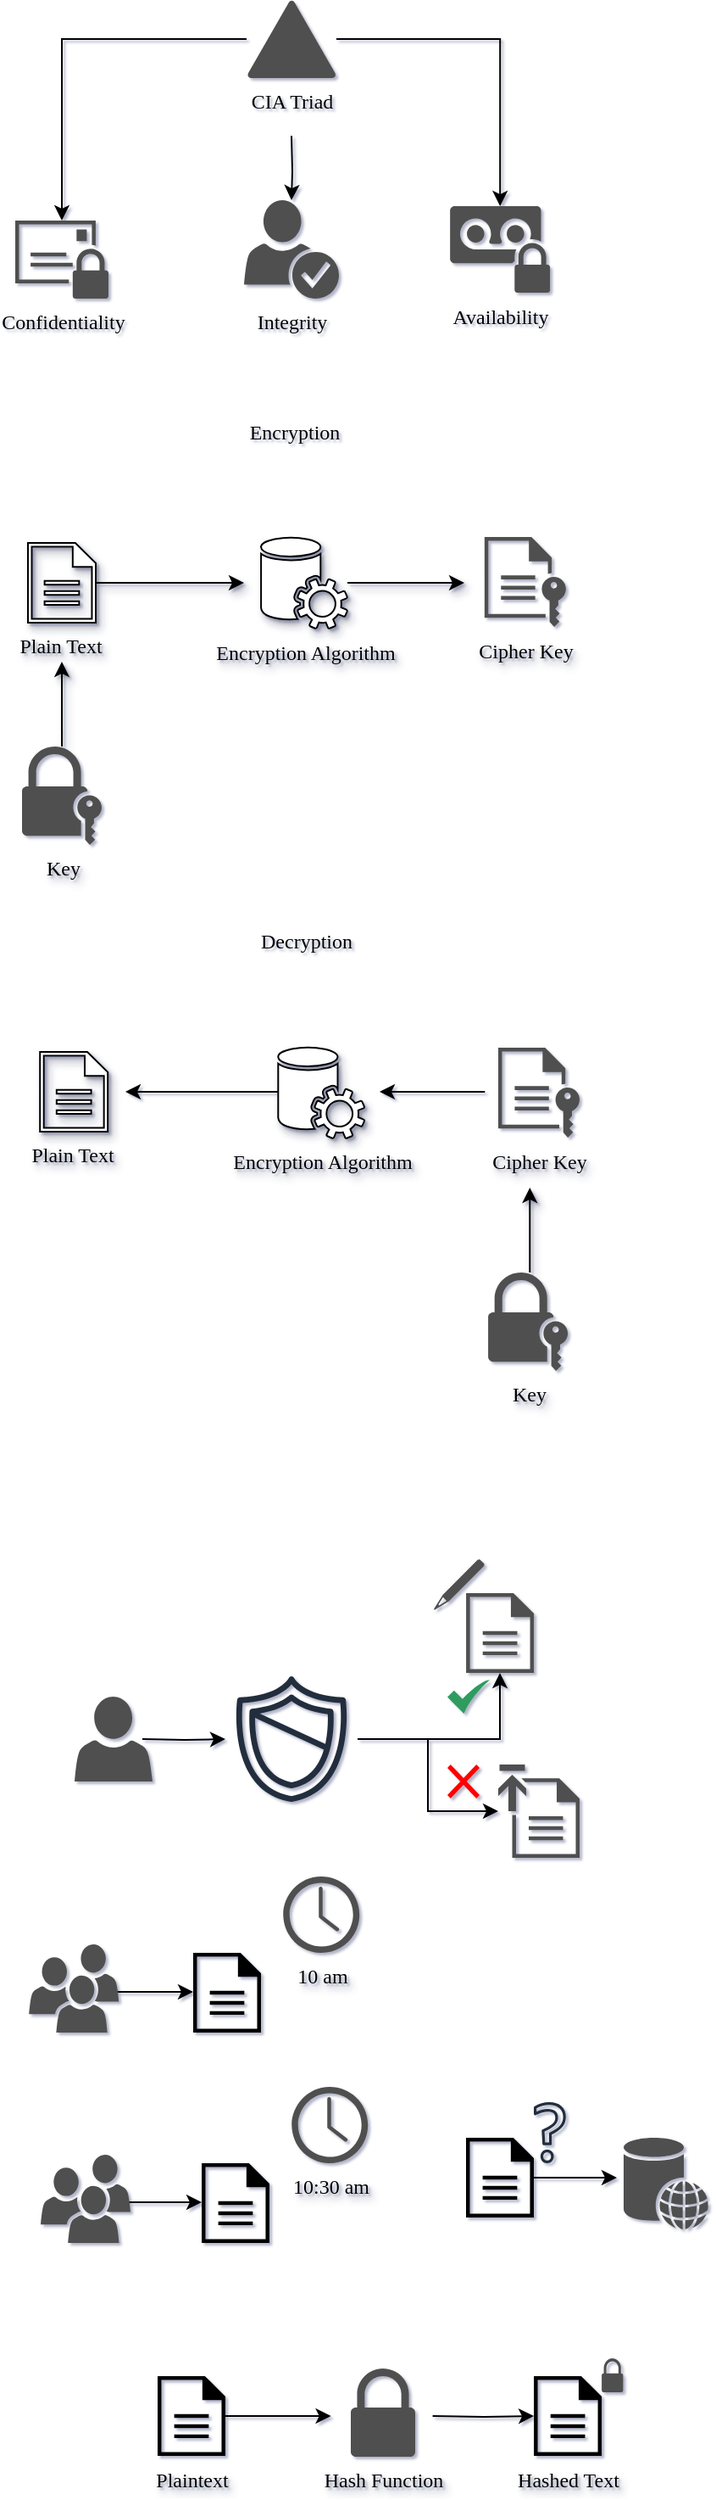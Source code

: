<mxfile version="24.4.9" type="github">
  <diagram name="Page-1" id="icNIoHToMT_jVfy2pEq0">
    <mxGraphModel dx="787" dy="1088" grid="1" gridSize="10" guides="1" tooltips="1" connect="1" arrows="1" fold="1" page="1" pageScale="1" pageWidth="850" pageHeight="1100" background="none" math="0" shadow="1">
      <root>
        <mxCell id="0" />
        <mxCell id="1" parent="0" />
        <mxCell id="zpUPX1-AgP3qRpEjRh1N-20" style="edgeStyle=orthogonalEdgeStyle;rounded=0;orthogonalLoop=1;jettySize=auto;html=1;shadow=1;backgroundOutline=0;labelBackgroundColor=none;textShadow=1;" parent="1" edge="1">
          <mxGeometry relative="1" as="geometry">
            <mxPoint x="282.5" y="700" as="targetPoint" />
            <mxPoint x="282.52" y="750" as="sourcePoint" />
          </mxGeometry>
        </mxCell>
        <mxCell id="zpUPX1-AgP3qRpEjRh1N-24" style="edgeStyle=orthogonalEdgeStyle;rounded=0;orthogonalLoop=1;jettySize=auto;html=1;shadow=1;backgroundOutline=0;labelBackgroundColor=none;textShadow=1;" parent="1" source="zpUPX1-AgP3qRpEjRh1N-15" edge="1">
          <mxGeometry relative="1" as="geometry">
            <mxPoint x="390" y="653.5" as="targetPoint" />
          </mxGeometry>
        </mxCell>
        <mxCell id="zpUPX1-AgP3qRpEjRh1N-15" value="&lt;font face=&quot;JetBrains Mono&quot;&gt;Plain Text&amp;nbsp;&lt;/font&gt;" style="sketch=0;pointerEvents=1;shadow=1;dashed=0;html=1;labelPosition=center;verticalLabelPosition=bottom;verticalAlign=top;outlineConnect=0;align=center;shape=mxgraph.office.concepts.document;backgroundOutline=0;labelBackgroundColor=none;textShadow=1;" parent="1" vertex="1">
          <mxGeometry x="262.5" y="630" width="40" height="47" as="geometry" />
        </mxCell>
        <mxCell id="zpUPX1-AgP3qRpEjRh1N-21" style="edgeStyle=orthogonalEdgeStyle;rounded=0;orthogonalLoop=1;jettySize=auto;html=1;shadow=1;backgroundOutline=0;labelBackgroundColor=none;textShadow=1;" parent="1" source="zpUPX1-AgP3qRpEjRh1N-18" edge="1">
          <mxGeometry relative="1" as="geometry">
            <mxPoint x="520" y="653.5" as="targetPoint" />
          </mxGeometry>
        </mxCell>
        <mxCell id="zpUPX1-AgP3qRpEjRh1N-18" value="&lt;font face=&quot;JetBrains Mono&quot;&gt;Encryption Algorithm&lt;/font&gt;" style="sketch=0;pointerEvents=1;shadow=1;dashed=0;html=1;labelPosition=center;verticalLabelPosition=bottom;verticalAlign=top;outlineConnect=0;align=center;shape=mxgraph.office.services.central_management_service;backgroundOutline=0;labelBackgroundColor=none;textShadow=1;" parent="1" vertex="1">
          <mxGeometry x="400" y="626.5" width="51" height="54" as="geometry" />
        </mxCell>
        <mxCell id="zpUPX1-AgP3qRpEjRh1N-25" value="&lt;font face=&quot;JetBrains Mono&quot;&gt;Encryption&lt;/font&gt;" style="text;html=1;align=center;verticalAlign=middle;whiteSpace=wrap;rounded=0;shadow=1;backgroundOutline=0;labelBackgroundColor=none;" parent="1" vertex="1">
          <mxGeometry x="390" y="550" width="60" height="30" as="geometry" />
        </mxCell>
        <mxCell id="zpUPX1-AgP3qRpEjRh1N-26" style="edgeStyle=orthogonalEdgeStyle;rounded=0;orthogonalLoop=1;jettySize=auto;html=1;shadow=1;backgroundOutline=0;labelBackgroundColor=none;textShadow=1;" parent="1" edge="1">
          <mxGeometry relative="1" as="geometry">
            <mxPoint x="558.65" y="1010" as="targetPoint" />
            <mxPoint x="558.67" y="1060" as="sourcePoint" />
          </mxGeometry>
        </mxCell>
        <mxCell id="zpUPX1-AgP3qRpEjRh1N-28" value="&lt;font face=&quot;JetBrains Mono&quot;&gt;Plain Text&amp;nbsp;&lt;/font&gt;" style="sketch=0;pointerEvents=1;shadow=1;dashed=0;html=1;labelPosition=center;verticalLabelPosition=bottom;verticalAlign=top;outlineConnect=0;align=center;shape=mxgraph.office.concepts.document;backgroundOutline=0;labelBackgroundColor=none;textShadow=1;" parent="1" vertex="1">
          <mxGeometry x="269.6" y="930" width="40" height="47" as="geometry" />
        </mxCell>
        <mxCell id="zpUPX1-AgP3qRpEjRh1N-35" style="edgeStyle=orthogonalEdgeStyle;rounded=0;orthogonalLoop=1;jettySize=auto;html=1;textShadow=1;" parent="1" source="zpUPX1-AgP3qRpEjRh1N-30" edge="1">
          <mxGeometry relative="1" as="geometry">
            <mxPoint x="320" y="953.5" as="targetPoint" />
          </mxGeometry>
        </mxCell>
        <mxCell id="zpUPX1-AgP3qRpEjRh1N-30" value="&lt;font face=&quot;JetBrains Mono&quot;&gt;Encryption Algorithm&lt;/font&gt;" style="sketch=0;pointerEvents=1;shadow=1;dashed=0;html=1;labelPosition=center;verticalLabelPosition=bottom;verticalAlign=top;outlineConnect=0;align=center;shape=mxgraph.office.services.central_management_service;backgroundOutline=0;labelBackgroundColor=none;textShadow=1;" parent="1" vertex="1">
          <mxGeometry x="410.1" y="927" width="51" height="54" as="geometry" />
        </mxCell>
        <mxCell id="zpUPX1-AgP3qRpEjRh1N-36" style="edgeStyle=orthogonalEdgeStyle;rounded=0;orthogonalLoop=1;jettySize=auto;html=1;textShadow=1;" parent="1" edge="1">
          <mxGeometry relative="1" as="geometry">
            <mxPoint x="470" y="953.5" as="targetPoint" />
            <mxPoint x="532.15" y="953.5" as="sourcePoint" />
          </mxGeometry>
        </mxCell>
        <mxCell id="zpUPX1-AgP3qRpEjRh1N-33" value="&lt;font face=&quot;JetBrains Mono&quot;&gt;Decryption&lt;/font&gt;" style="text;html=1;align=center;verticalAlign=middle;whiteSpace=wrap;rounded=0;shadow=1;backgroundOutline=0;labelBackgroundColor=none;" parent="1" vertex="1">
          <mxGeometry x="397.1" y="850" width="60" height="30" as="geometry" />
        </mxCell>
        <mxCell id="zpUPX1-AgP3qRpEjRh1N-46" style="edgeStyle=orthogonalEdgeStyle;rounded=0;orthogonalLoop=1;jettySize=auto;html=1;textShadow=1;" parent="1" target="zpUPX1-AgP3qRpEjRh1N-38" edge="1">
          <mxGeometry relative="1" as="geometry">
            <mxPoint x="330" y="1335" as="sourcePoint" />
          </mxGeometry>
        </mxCell>
        <mxCell id="zpUPX1-AgP3qRpEjRh1N-41" style="edgeStyle=orthogonalEdgeStyle;rounded=0;orthogonalLoop=1;jettySize=auto;html=1;textShadow=1;" parent="1" source="zpUPX1-AgP3qRpEjRh1N-38" target="rPApMJbNqW60VbOYo9He-13" edge="1">
          <mxGeometry relative="1" as="geometry">
            <mxPoint x="501.3" y="1377" as="targetPoint" />
          </mxGeometry>
        </mxCell>
        <mxCell id="zpUPX1-AgP3qRpEjRh1N-42" style="edgeStyle=orthogonalEdgeStyle;rounded=0;orthogonalLoop=1;jettySize=auto;html=1;textShadow=1;" parent="1" source="zpUPX1-AgP3qRpEjRh1N-38" target="zpUPX1-AgP3qRpEjRh1N-39" edge="1">
          <mxGeometry relative="1" as="geometry" />
        </mxCell>
        <mxCell id="zpUPX1-AgP3qRpEjRh1N-38" value="" style="sketch=0;outlineConnect=0;fontColor=#232F3E;gradientColor=none;fillColor=#232F3D;strokeColor=none;dashed=0;verticalLabelPosition=bottom;verticalAlign=top;align=center;html=1;fontSize=12;fontStyle=0;aspect=fixed;pointerEvents=1;shape=mxgraph.aws4.shield2;textShadow=1;" parent="1" vertex="1">
          <mxGeometry x="379" y="1296" width="78" height="78" as="geometry" />
        </mxCell>
        <mxCell id="zpUPX1-AgP3qRpEjRh1N-39" value="" style="sketch=0;pointerEvents=1;shadow=0;dashed=0;html=1;strokeColor=none;fillColor=#505050;labelPosition=center;verticalLabelPosition=bottom;verticalAlign=top;outlineConnect=0;align=center;shape=mxgraph.office.concepts.document;textShadow=1;" parent="1" vertex="1">
          <mxGeometry x="521.05" y="1249" width="40" height="47" as="geometry" />
        </mxCell>
        <mxCell id="zpUPX1-AgP3qRpEjRh1N-44" value="" style="sketch=0;html=1;aspect=fixed;strokeColor=none;shadow=0;align=center;fillColor=#2D9C5E;verticalAlign=top;labelPosition=center;verticalLabelPosition=bottom;shape=mxgraph.gcp2.check;textShadow=1;" parent="1" vertex="1">
          <mxGeometry x="510" y="1300" width="25" height="20" as="geometry" />
        </mxCell>
        <mxCell id="zpUPX1-AgP3qRpEjRh1N-45" value="" style="shape=mxgraph.mockup.markup.redX;fillColor=#ff0000;html=1;shadow=0;whiteSpace=wrap;strokeColor=none;textShadow=1;" parent="1" vertex="1">
          <mxGeometry x="510" y="1350" width="19" height="20" as="geometry" />
        </mxCell>
        <mxCell id="zpUPX1-AgP3qRpEjRh1N-47" value="" style="sketch=0;pointerEvents=1;shadow=0;dashed=0;html=1;strokeColor=none;fillColor=#505050;labelPosition=center;verticalLabelPosition=bottom;verticalAlign=top;outlineConnect=0;align=center;shape=mxgraph.office.concepts.writing_pencil;textShadow=1;" parent="1" vertex="1">
          <mxGeometry x="501.92" y="1229" width="30" height="30" as="geometry" />
        </mxCell>
        <mxCell id="zpUPX1-AgP3qRpEjRh1N-50" style="edgeStyle=orthogonalEdgeStyle;rounded=0;orthogonalLoop=1;jettySize=auto;html=1;textShadow=1;" parent="1" target="zpUPX1-AgP3qRpEjRh1N-49" edge="1">
          <mxGeometry relative="1" as="geometry">
            <mxPoint x="314.6" y="1484" as="sourcePoint" />
          </mxGeometry>
        </mxCell>
        <mxCell id="zpUPX1-AgP3qRpEjRh1N-49" value="" style="sketch=0;pointerEvents=1;shadow=0;dashed=0;html=1;strokeColor=none;fillColor=#000000;labelPosition=center;verticalLabelPosition=bottom;verticalAlign=top;outlineConnect=0;align=center;shape=mxgraph.office.concepts.document;textShadow=1;" parent="1" vertex="1">
          <mxGeometry x="360.0" y="1461" width="40" height="47" as="geometry" />
        </mxCell>
        <mxCell id="zpUPX1-AgP3qRpEjRh1N-51" value="&lt;font face=&quot;JetBrains Mono&quot;&gt;10 am&lt;/font&gt;" style="sketch=0;pointerEvents=1;shadow=0;dashed=0;html=1;strokeColor=none;fillColor=#505050;labelPosition=center;verticalLabelPosition=bottom;verticalAlign=top;outlineConnect=0;align=center;shape=mxgraph.office.concepts.clock;textShadow=1;" parent="1" vertex="1">
          <mxGeometry x="413.1" y="1416" width="45" height="45" as="geometry" />
        </mxCell>
        <mxCell id="zpUPX1-AgP3qRpEjRh1N-52" style="edgeStyle=orthogonalEdgeStyle;rounded=0;orthogonalLoop=1;jettySize=auto;html=1;textShadow=1;" parent="1" target="zpUPX1-AgP3qRpEjRh1N-54" edge="1">
          <mxGeometry relative="1" as="geometry">
            <mxPoint x="319.6" y="1608" as="sourcePoint" />
          </mxGeometry>
        </mxCell>
        <mxCell id="zpUPX1-AgP3qRpEjRh1N-54" value="" style="sketch=0;pointerEvents=1;shadow=0;dashed=0;html=1;strokeColor=none;fillColor=#000000;labelPosition=center;verticalLabelPosition=bottom;verticalAlign=top;outlineConnect=0;align=center;shape=mxgraph.office.concepts.document;textShadow=1;" parent="1" vertex="1">
          <mxGeometry x="365.0" y="1585" width="40" height="47" as="geometry" />
        </mxCell>
        <mxCell id="zpUPX1-AgP3qRpEjRh1N-55" value="&lt;font face=&quot;JetBrains Mono&quot;&gt;10:30 am&lt;/font&gt;" style="sketch=0;pointerEvents=1;shadow=0;dashed=0;html=1;strokeColor=none;fillColor=#505050;labelPosition=center;verticalLabelPosition=bottom;verticalAlign=top;outlineConnect=0;align=center;shape=mxgraph.office.concepts.clock;textShadow=1;" parent="1" vertex="1">
          <mxGeometry x="418.1" y="1540" width="45" height="45" as="geometry" />
        </mxCell>
        <mxCell id="zpUPX1-AgP3qRpEjRh1N-60" value="" style="edgeStyle=orthogonalEdgeStyle;rounded=0;orthogonalLoop=1;jettySize=auto;html=1;textShadow=1;" parent="1" source="zpUPX1-AgP3qRpEjRh1N-57" edge="1">
          <mxGeometry relative="1" as="geometry">
            <mxPoint x="610" y="1593.5" as="targetPoint" />
          </mxGeometry>
        </mxCell>
        <mxCell id="zpUPX1-AgP3qRpEjRh1N-57" value="" style="sketch=0;pointerEvents=1;shadow=0;dashed=0;html=1;strokeColor=none;fillColor=#000000;labelPosition=center;verticalLabelPosition=bottom;verticalAlign=top;outlineConnect=0;align=center;shape=mxgraph.office.concepts.document;textShadow=1;" parent="1" vertex="1">
          <mxGeometry x="521" y="1570" width="40" height="47" as="geometry" />
        </mxCell>
        <mxCell id="zpUPX1-AgP3qRpEjRh1N-62" value="" style="sketch=0;outlineConnect=0;fontColor=#232F3E;gradientColor=none;fillColor=#232F3D;strokeColor=none;dashed=0;verticalLabelPosition=bottom;verticalAlign=top;align=center;html=1;fontSize=12;fontStyle=0;aspect=fixed;pointerEvents=1;shape=mxgraph.aws4.question;textShadow=1;" parent="1" vertex="1">
          <mxGeometry x="561" y="1549" width="18.92" height="36" as="geometry" />
        </mxCell>
        <mxCell id="zpUPX1-AgP3qRpEjRh1N-66" value="" style="edgeStyle=orthogonalEdgeStyle;rounded=0;orthogonalLoop=1;jettySize=auto;html=1;textShadow=1;" parent="1" source="zpUPX1-AgP3qRpEjRh1N-63" edge="1">
          <mxGeometry relative="1" as="geometry">
            <mxPoint x="441.3" y="1734" as="targetPoint" />
          </mxGeometry>
        </mxCell>
        <mxCell id="zpUPX1-AgP3qRpEjRh1N-63" value="Plaintext" style="sketch=0;pointerEvents=1;shadow=0;dashed=0;html=1;strokeColor=none;fillColor=#000000;labelPosition=center;verticalLabelPosition=bottom;verticalAlign=top;outlineConnect=0;align=center;shape=mxgraph.office.concepts.document;fontFamily=JetBrains Mono;textShadow=1;" parent="1" vertex="1">
          <mxGeometry x="339" y="1710.5" width="40" height="47" as="geometry" />
        </mxCell>
        <mxCell id="zpUPX1-AgP3qRpEjRh1N-67" value="" style="edgeStyle=orthogonalEdgeStyle;rounded=0;orthogonalLoop=1;jettySize=auto;html=1;textShadow=1;" parent="1" target="zpUPX1-AgP3qRpEjRh1N-65" edge="1">
          <mxGeometry relative="1" as="geometry">
            <mxPoint x="501.3" y="1734" as="sourcePoint" />
          </mxGeometry>
        </mxCell>
        <mxCell id="zpUPX1-AgP3qRpEjRh1N-65" value="Hashed Text" style="sketch=0;pointerEvents=1;shadow=0;dashed=0;html=1;strokeColor=none;fillColor=#000000;labelPosition=center;verticalLabelPosition=bottom;verticalAlign=top;outlineConnect=0;align=center;shape=mxgraph.office.concepts.document;fontFamily=JetBrains Mono;textShadow=1;" parent="1" vertex="1">
          <mxGeometry x="561.05" y="1710.5" width="40" height="47" as="geometry" />
        </mxCell>
        <mxCell id="zpUPX1-AgP3qRpEjRh1N-68" value="" style="sketch=0;pointerEvents=1;shadow=0;dashed=0;html=1;strokeColor=none;fillColor=#505050;labelPosition=center;verticalLabelPosition=bottom;verticalAlign=top;outlineConnect=0;align=center;shape=mxgraph.office.security.lock_protected;textShadow=1;" parent="1" vertex="1">
          <mxGeometry x="601.05" y="1700" width="12.63" height="20" as="geometry" />
        </mxCell>
        <mxCell id="rPApMJbNqW60VbOYo9He-1" value="&lt;font face=&quot;JetBrains Mono&quot;&gt;Hash Function&lt;/font&gt;" style="sketch=0;pointerEvents=1;shadow=0;dashed=0;html=1;strokeColor=none;fillColor=#505050;labelPosition=center;verticalLabelPosition=bottom;verticalAlign=top;outlineConnect=0;align=center;shape=mxgraph.office.security.lock_protected;textShadow=1;" vertex="1" parent="1">
          <mxGeometry x="453" y="1706" width="38" height="52" as="geometry" />
        </mxCell>
        <mxCell id="rPApMJbNqW60VbOYo9He-2" value="&lt;font face=&quot;JetBrains Mono&quot;&gt;Key&lt;/font&gt;" style="sketch=0;pointerEvents=1;shadow=0;dashed=0;html=1;strokeColor=none;fillColor=#505050;labelPosition=center;verticalLabelPosition=bottom;verticalAlign=top;outlineConnect=0;align=center;shape=mxgraph.office.security.lock_with_key_security;textShadow=1;" vertex="1" parent="1">
          <mxGeometry x="259" y="750" width="47" height="58" as="geometry" />
        </mxCell>
        <mxCell id="rPApMJbNqW60VbOYo9He-3" value="&lt;font face=&quot;JetBrains Mono&quot;&gt;Key&lt;/font&gt;" style="sketch=0;pointerEvents=1;shadow=0;dashed=0;html=1;strokeColor=none;fillColor=#505050;labelPosition=center;verticalLabelPosition=bottom;verticalAlign=top;outlineConnect=0;align=center;shape=mxgraph.office.security.lock_with_key_security;textShadow=1;" vertex="1" parent="1">
          <mxGeometry x="534.05" y="1060" width="47" height="58" as="geometry" />
        </mxCell>
        <mxCell id="rPApMJbNqW60VbOYo9He-5" value="" style="sketch=0;pointerEvents=1;shadow=0;dashed=0;html=1;strokeColor=none;fillColor=#505050;labelPosition=center;verticalLabelPosition=bottom;verticalAlign=top;outlineConnect=0;align=center;shape=mxgraph.office.users.users;textShadow=1;" vertex="1" parent="1">
          <mxGeometry x="270" y="1580" width="53" height="52" as="geometry" />
        </mxCell>
        <mxCell id="rPApMJbNqW60VbOYo9He-6" value="" style="sketch=0;pointerEvents=1;shadow=0;dashed=0;html=1;strokeColor=none;fillColor=#505050;labelPosition=center;verticalLabelPosition=bottom;verticalAlign=top;outlineConnect=0;align=center;shape=mxgraph.office.users.users;textShadow=1;" vertex="1" parent="1">
          <mxGeometry x="263.1" y="1456" width="53" height="52" as="geometry" />
        </mxCell>
        <mxCell id="rPApMJbNqW60VbOYo9He-7" value="" style="sketch=0;pointerEvents=1;shadow=0;dashed=0;html=1;strokeColor=none;fillColor=#505050;labelPosition=center;verticalLabelPosition=bottom;verticalAlign=top;outlineConnect=0;align=center;shape=mxgraph.office.users.user;textShadow=1;" vertex="1" parent="1">
          <mxGeometry x="290" y="1310" width="46" height="50" as="geometry" />
        </mxCell>
        <mxCell id="rPApMJbNqW60VbOYo9He-10" value="&lt;font face=&quot;JetBrains Mono&quot;&gt;Cipher Key&lt;/font&gt;" style="sketch=0;pointerEvents=1;shadow=0;dashed=0;html=1;strokeColor=none;fillColor=#505050;labelPosition=center;verticalLabelPosition=bottom;verticalAlign=top;outlineConnect=0;align=center;shape=mxgraph.office.concepts.file_key;textShadow=1;" vertex="1" parent="1">
          <mxGeometry x="540" y="927.5" width="48" height="53" as="geometry" />
        </mxCell>
        <mxCell id="rPApMJbNqW60VbOYo9He-11" value="&lt;font face=&quot;JetBrains Mono&quot;&gt;Cipher Key&lt;/font&gt;" style="sketch=0;pointerEvents=1;shadow=0;dashed=0;html=1;strokeColor=none;fillColor=#505050;labelPosition=center;verticalLabelPosition=bottom;verticalAlign=top;outlineConnect=0;align=center;shape=mxgraph.office.concepts.file_key;textShadow=1;" vertex="1" parent="1">
          <mxGeometry x="531.92" y="626.5" width="48" height="53" as="geometry" />
        </mxCell>
        <mxCell id="rPApMJbNqW60VbOYo9He-12" value="" style="sketch=0;shadow=0;dashed=0;html=1;strokeColor=none;fillColor=#505050;labelPosition=center;verticalLabelPosition=bottom;verticalAlign=top;outlineConnect=0;align=center;shape=mxgraph.office.databases.web_store;textShadow=1;" vertex="1" parent="1">
          <mxGeometry x="614" y="1570" width="50" height="54" as="geometry" />
        </mxCell>
        <mxCell id="rPApMJbNqW60VbOYo9He-13" value="" style="sketch=0;pointerEvents=1;shadow=0;dashed=0;html=1;strokeColor=none;fillColor=#505050;labelPosition=center;verticalLabelPosition=bottom;verticalAlign=top;outlineConnect=0;align=center;shape=mxgraph.office.concepts.upload;textShadow=1;" vertex="1" parent="1">
          <mxGeometry x="540" y="1350" width="48" height="55" as="geometry" />
        </mxCell>
        <mxCell id="rPApMJbNqW60VbOYo9He-20" style="edgeStyle=orthogonalEdgeStyle;rounded=0;orthogonalLoop=1;jettySize=auto;html=1;" edge="1" parent="1" source="rPApMJbNqW60VbOYo9He-14" target="rPApMJbNqW60VbOYo9He-17">
          <mxGeometry relative="1" as="geometry" />
        </mxCell>
        <mxCell id="rPApMJbNqW60VbOYo9He-21" style="edgeStyle=orthogonalEdgeStyle;rounded=0;orthogonalLoop=1;jettySize=auto;html=1;" edge="1" parent="1" source="rPApMJbNqW60VbOYo9He-14" target="rPApMJbNqW60VbOYo9He-16">
          <mxGeometry relative="1" as="geometry" />
        </mxCell>
        <mxCell id="rPApMJbNqW60VbOYo9He-23" style="edgeStyle=orthogonalEdgeStyle;rounded=0;orthogonalLoop=1;jettySize=auto;html=1;" edge="1" parent="1" target="rPApMJbNqW60VbOYo9He-18">
          <mxGeometry relative="1" as="geometry">
            <mxPoint x="418" y="390" as="sourcePoint" />
          </mxGeometry>
        </mxCell>
        <mxCell id="rPApMJbNqW60VbOYo9He-14" value="&lt;font face=&quot;JetBrains Mono&quot;&gt;CIA Triad&lt;/font&gt;" style="sketch=0;pointerEvents=1;shadow=0;dashed=0;html=1;strokeColor=none;fillColor=#505050;labelPosition=center;verticalLabelPosition=bottom;verticalAlign=top;outlineConnect=0;align=center;shape=mxgraph.office.security.domain;" vertex="1" parent="1">
          <mxGeometry x="391.5" y="310" width="53" height="46" as="geometry" />
        </mxCell>
        <mxCell id="rPApMJbNqW60VbOYo9He-16" value="Confidentiality" style="sketch=0;pointerEvents=1;shadow=0;dashed=0;html=1;strokeColor=none;fillColor=#505050;labelPosition=center;verticalLabelPosition=bottom;verticalAlign=top;outlineConnect=0;align=center;shape=mxgraph.office.security.secure_messaging;fontFamily=JetBrains Mono;" vertex="1" parent="1">
          <mxGeometry x="255" y="440" width="55" height="46" as="geometry" />
        </mxCell>
        <mxCell id="rPApMJbNqW60VbOYo9He-17" value="Availability" style="sketch=0;pointerEvents=1;shadow=0;dashed=0;html=1;strokeColor=none;fillColor=#505050;labelPosition=center;verticalLabelPosition=bottom;verticalAlign=top;outlineConnect=0;align=center;shape=mxgraph.office.security.protected_voice_mail;fontFamily=JetBrains Mono;" vertex="1" parent="1">
          <mxGeometry x="511.55" y="431.5" width="59" height="51" as="geometry" />
        </mxCell>
        <mxCell id="rPApMJbNqW60VbOYo9He-18" value="Integrity" style="sketch=0;pointerEvents=1;shadow=0;dashed=0;html=1;strokeColor=none;fillColor=#505050;labelPosition=center;verticalLabelPosition=bottom;verticalAlign=top;outlineConnect=0;align=center;shape=mxgraph.office.security.credentials;fontFamily=JetBrains Mono;" vertex="1" parent="1">
          <mxGeometry x="390" y="428" width="56" height="58" as="geometry" />
        </mxCell>
      </root>
    </mxGraphModel>
  </diagram>
</mxfile>
